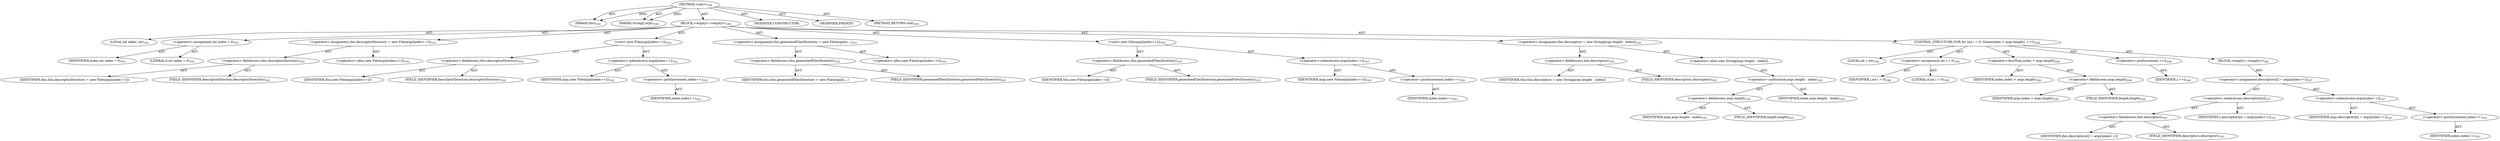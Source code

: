digraph "&lt;init&gt;" {  
"111669149697" [label = <(METHOD,&lt;init&gt;)<SUB>100</SUB>> ]
"115964116994" [label = <(PARAM,this)<SUB>100</SUB>> ]
"115964116995" [label = <(PARAM,String[] args)<SUB>100</SUB>> ]
"25769803777" [label = <(BLOCK,&lt;empty&gt;,&lt;empty&gt;)<SUB>100</SUB>> ]
"94489280513" [label = <(LOCAL,int index: int)<SUB>101</SUB>> ]
"30064771076" [label = <(&lt;operator&gt;.assignment,int index = 0)<SUB>101</SUB>> ]
"68719476741" [label = <(IDENTIFIER,index,int index = 0)<SUB>101</SUB>> ]
"90194313216" [label = <(LITERAL,0,int index = 0)<SUB>101</SUB>> ]
"30064771077" [label = <(&lt;operator&gt;.assignment,this.descriptorDirectory = new File(args[index++]))<SUB>102</SUB>> ]
"30064771078" [label = <(&lt;operator&gt;.fieldAccess,this.descriptorDirectory)<SUB>102</SUB>> ]
"68719476742" [label = <(IDENTIFIER,this,this.descriptorDirectory = new File(args[index++]))> ]
"55834574848" [label = <(FIELD_IDENTIFIER,descriptorDirectory,descriptorDirectory)<SUB>102</SUB>> ]
"30064771079" [label = <(&lt;operator&gt;.alloc,new File(args[index++]))<SUB>102</SUB>> ]
"30064771080" [label = <(&lt;init&gt;,new File(args[index++]))<SUB>102</SUB>> ]
"30064771081" [label = <(&lt;operator&gt;.fieldAccess,this.descriptorDirectory)<SUB>102</SUB>> ]
"68719476743" [label = <(IDENTIFIER,this,new File(args[index++]))> ]
"55834574849" [label = <(FIELD_IDENTIFIER,descriptorDirectory,descriptorDirectory)<SUB>102</SUB>> ]
"30064771082" [label = <(&lt;operator&gt;.indexAccess,args[index++])<SUB>102</SUB>> ]
"68719476744" [label = <(IDENTIFIER,args,new File(args[index++]))<SUB>102</SUB>> ]
"30064771083" [label = <(&lt;operator&gt;.postIncrement,index++)<SUB>102</SUB>> ]
"68719476745" [label = <(IDENTIFIER,index,index++)<SUB>102</SUB>> ]
"30064771084" [label = <(&lt;operator&gt;.assignment,this.generatedFilesDirectory = new File(args[in...)<SUB>103</SUB>> ]
"30064771085" [label = <(&lt;operator&gt;.fieldAccess,this.generatedFilesDirectory)<SUB>103</SUB>> ]
"68719476746" [label = <(IDENTIFIER,this,this.generatedFilesDirectory = new File(args[in...)> ]
"55834574850" [label = <(FIELD_IDENTIFIER,generatedFilesDirectory,generatedFilesDirectory)<SUB>103</SUB>> ]
"30064771086" [label = <(&lt;operator&gt;.alloc,new File(args[index++]))<SUB>103</SUB>> ]
"30064771087" [label = <(&lt;init&gt;,new File(args[index++]))<SUB>103</SUB>> ]
"30064771088" [label = <(&lt;operator&gt;.fieldAccess,this.generatedFilesDirectory)<SUB>103</SUB>> ]
"68719476747" [label = <(IDENTIFIER,this,new File(args[index++]))> ]
"55834574851" [label = <(FIELD_IDENTIFIER,generatedFilesDirectory,generatedFilesDirectory)<SUB>103</SUB>> ]
"30064771089" [label = <(&lt;operator&gt;.indexAccess,args[index++])<SUB>103</SUB>> ]
"68719476748" [label = <(IDENTIFIER,args,new File(args[index++]))<SUB>103</SUB>> ]
"30064771090" [label = <(&lt;operator&gt;.postIncrement,index++)<SUB>103</SUB>> ]
"68719476749" [label = <(IDENTIFIER,index,index++)<SUB>103</SUB>> ]
"30064771091" [label = <(&lt;operator&gt;.assignment,this.descriptors = new String[args.length - index])<SUB>105</SUB>> ]
"30064771092" [label = <(&lt;operator&gt;.fieldAccess,this.descriptors)<SUB>105</SUB>> ]
"68719476750" [label = <(IDENTIFIER,this,this.descriptors = new String[args.length - index])> ]
"55834574852" [label = <(FIELD_IDENTIFIER,descriptors,descriptors)<SUB>105</SUB>> ]
"30064771093" [label = <(&lt;operator&gt;.alloc,new String[args.length - index])> ]
"30064771094" [label = <(&lt;operator&gt;.subtraction,args.length - index)<SUB>105</SUB>> ]
"30064771095" [label = <(&lt;operator&gt;.fieldAccess,args.length)<SUB>105</SUB>> ]
"68719476751" [label = <(IDENTIFIER,args,args.length - index)<SUB>105</SUB>> ]
"55834574853" [label = <(FIELD_IDENTIFIER,length,length)<SUB>105</SUB>> ]
"68719476752" [label = <(IDENTIFIER,index,args.length - index)<SUB>105</SUB>> ]
"47244640256" [label = <(CONTROL_STRUCTURE,FOR,for (int i = 0; Some(index &lt; args.length); ++i))<SUB>106</SUB>> ]
"94489280514" [label = <(LOCAL,int i: int)<SUB>106</SUB>> ]
"30064771096" [label = <(&lt;operator&gt;.assignment,int i = 0)<SUB>106</SUB>> ]
"68719476753" [label = <(IDENTIFIER,i,int i = 0)<SUB>106</SUB>> ]
"90194313217" [label = <(LITERAL,0,int i = 0)<SUB>106</SUB>> ]
"30064771097" [label = <(&lt;operator&gt;.lessThan,index &lt; args.length)<SUB>106</SUB>> ]
"68719476754" [label = <(IDENTIFIER,index,index &lt; args.length)<SUB>106</SUB>> ]
"30064771098" [label = <(&lt;operator&gt;.fieldAccess,args.length)<SUB>106</SUB>> ]
"68719476755" [label = <(IDENTIFIER,args,index &lt; args.length)<SUB>106</SUB>> ]
"55834574854" [label = <(FIELD_IDENTIFIER,length,length)<SUB>106</SUB>> ]
"30064771099" [label = <(&lt;operator&gt;.preIncrement,++i)<SUB>106</SUB>> ]
"68719476756" [label = <(IDENTIFIER,i,++i)<SUB>106</SUB>> ]
"25769803778" [label = <(BLOCK,&lt;empty&gt;,&lt;empty&gt;)<SUB>106</SUB>> ]
"30064771100" [label = <(&lt;operator&gt;.assignment,descriptors[i] = args[index++])<SUB>107</SUB>> ]
"30064771101" [label = <(&lt;operator&gt;.indexAccess,descriptors[i])<SUB>107</SUB>> ]
"30064771102" [label = <(&lt;operator&gt;.fieldAccess,this.descriptors)<SUB>107</SUB>> ]
"68719476757" [label = <(IDENTIFIER,this,descriptors[i] = args[index++])> ]
"55834574855" [label = <(FIELD_IDENTIFIER,descriptors,descriptors)<SUB>107</SUB>> ]
"68719476758" [label = <(IDENTIFIER,i,descriptors[i] = args[index++])<SUB>107</SUB>> ]
"30064771103" [label = <(&lt;operator&gt;.indexAccess,args[index++])<SUB>107</SUB>> ]
"68719476759" [label = <(IDENTIFIER,args,descriptors[i] = args[index++])<SUB>107</SUB>> ]
"30064771104" [label = <(&lt;operator&gt;.postIncrement,index++)<SUB>107</SUB>> ]
"68719476760" [label = <(IDENTIFIER,index,index++)<SUB>107</SUB>> ]
"133143986180" [label = <(MODIFIER,CONSTRUCTOR)> ]
"133143986181" [label = <(MODIFIER,PRIVATE)> ]
"128849018881" [label = <(METHOD_RETURN,void)<SUB>109</SUB>> ]
  "111669149697" -> "115964116994"  [ label = "AST: "] 
  "111669149697" -> "115964116995"  [ label = "AST: "] 
  "111669149697" -> "25769803777"  [ label = "AST: "] 
  "111669149697" -> "133143986180"  [ label = "AST: "] 
  "111669149697" -> "133143986181"  [ label = "AST: "] 
  "111669149697" -> "128849018881"  [ label = "AST: "] 
  "25769803777" -> "94489280513"  [ label = "AST: "] 
  "25769803777" -> "30064771076"  [ label = "AST: "] 
  "25769803777" -> "30064771077"  [ label = "AST: "] 
  "25769803777" -> "30064771080"  [ label = "AST: "] 
  "25769803777" -> "30064771084"  [ label = "AST: "] 
  "25769803777" -> "30064771087"  [ label = "AST: "] 
  "25769803777" -> "30064771091"  [ label = "AST: "] 
  "25769803777" -> "47244640256"  [ label = "AST: "] 
  "30064771076" -> "68719476741"  [ label = "AST: "] 
  "30064771076" -> "90194313216"  [ label = "AST: "] 
  "30064771077" -> "30064771078"  [ label = "AST: "] 
  "30064771077" -> "30064771079"  [ label = "AST: "] 
  "30064771078" -> "68719476742"  [ label = "AST: "] 
  "30064771078" -> "55834574848"  [ label = "AST: "] 
  "30064771080" -> "30064771081"  [ label = "AST: "] 
  "30064771080" -> "30064771082"  [ label = "AST: "] 
  "30064771081" -> "68719476743"  [ label = "AST: "] 
  "30064771081" -> "55834574849"  [ label = "AST: "] 
  "30064771082" -> "68719476744"  [ label = "AST: "] 
  "30064771082" -> "30064771083"  [ label = "AST: "] 
  "30064771083" -> "68719476745"  [ label = "AST: "] 
  "30064771084" -> "30064771085"  [ label = "AST: "] 
  "30064771084" -> "30064771086"  [ label = "AST: "] 
  "30064771085" -> "68719476746"  [ label = "AST: "] 
  "30064771085" -> "55834574850"  [ label = "AST: "] 
  "30064771087" -> "30064771088"  [ label = "AST: "] 
  "30064771087" -> "30064771089"  [ label = "AST: "] 
  "30064771088" -> "68719476747"  [ label = "AST: "] 
  "30064771088" -> "55834574851"  [ label = "AST: "] 
  "30064771089" -> "68719476748"  [ label = "AST: "] 
  "30064771089" -> "30064771090"  [ label = "AST: "] 
  "30064771090" -> "68719476749"  [ label = "AST: "] 
  "30064771091" -> "30064771092"  [ label = "AST: "] 
  "30064771091" -> "30064771093"  [ label = "AST: "] 
  "30064771092" -> "68719476750"  [ label = "AST: "] 
  "30064771092" -> "55834574852"  [ label = "AST: "] 
  "30064771093" -> "30064771094"  [ label = "AST: "] 
  "30064771094" -> "30064771095"  [ label = "AST: "] 
  "30064771094" -> "68719476752"  [ label = "AST: "] 
  "30064771095" -> "68719476751"  [ label = "AST: "] 
  "30064771095" -> "55834574853"  [ label = "AST: "] 
  "47244640256" -> "94489280514"  [ label = "AST: "] 
  "47244640256" -> "30064771096"  [ label = "AST: "] 
  "47244640256" -> "30064771097"  [ label = "AST: "] 
  "47244640256" -> "30064771099"  [ label = "AST: "] 
  "47244640256" -> "25769803778"  [ label = "AST: "] 
  "30064771096" -> "68719476753"  [ label = "AST: "] 
  "30064771096" -> "90194313217"  [ label = "AST: "] 
  "30064771097" -> "68719476754"  [ label = "AST: "] 
  "30064771097" -> "30064771098"  [ label = "AST: "] 
  "30064771098" -> "68719476755"  [ label = "AST: "] 
  "30064771098" -> "55834574854"  [ label = "AST: "] 
  "30064771099" -> "68719476756"  [ label = "AST: "] 
  "25769803778" -> "30064771100"  [ label = "AST: "] 
  "30064771100" -> "30064771101"  [ label = "AST: "] 
  "30064771100" -> "30064771103"  [ label = "AST: "] 
  "30064771101" -> "30064771102"  [ label = "AST: "] 
  "30064771101" -> "68719476758"  [ label = "AST: "] 
  "30064771102" -> "68719476757"  [ label = "AST: "] 
  "30064771102" -> "55834574855"  [ label = "AST: "] 
  "30064771103" -> "68719476759"  [ label = "AST: "] 
  "30064771103" -> "30064771104"  [ label = "AST: "] 
  "30064771104" -> "68719476760"  [ label = "AST: "] 
  "111669149697" -> "115964116994"  [ label = "DDG: "] 
  "111669149697" -> "115964116995"  [ label = "DDG: "] 
}
